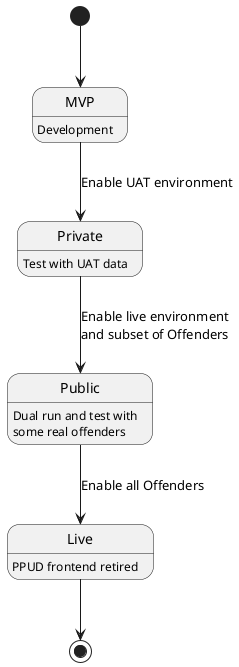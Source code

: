 @startuml

skinparam BackgroundColor #00000000

[*] --> MVP
MVP: Development
MVP --> Private : Enable UAT environment
Private: Test with UAT data
Private --> Public : Enable live environment\nand subset of Offenders
Public: Dual run and test with\nsome real offenders
Public --> Live : Enable all Offenders
Live: PPUD frontend retired
Live --> [*]
@enduml
